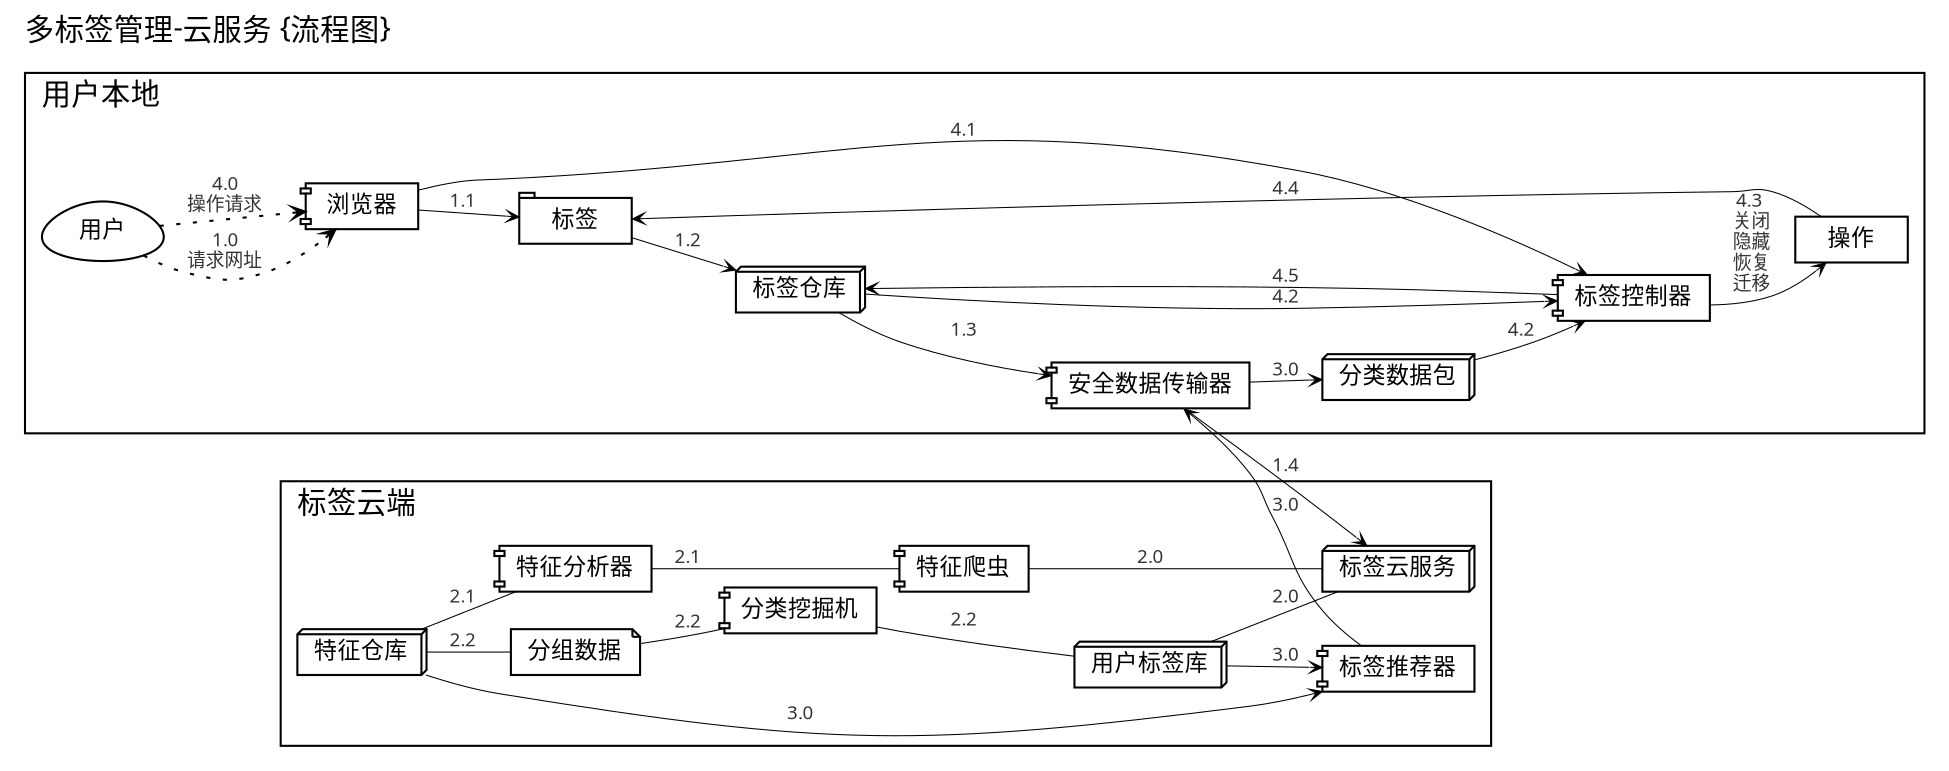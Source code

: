     /*生成命令:
$ dot -Tpng lb-multitab-cloud.dot -o lb-multitab-cloud.png
 -Tcmapx -o lb-crx-roles.map
    全局设定
    plaintext
{{{#!GraphViz dot
    */

digraph G4Lmultitab2cloud {
    /*全局设定*/
    graph [label="多标签管理-云服务 {流程图}"
        ,fontsize=14.0
        ,fontname="WenQuanYi Micro Hei"
        ,labeljust="l",labelloc="t",center=1
        ,ranksep=0.3,center=1,ratio=compress
        ,rankdir=LR
        ];

    node[fontsize=11.0,height=0.3
        ,fontname="WenQuanYi Micro Hei"
        ,shape=component 
        ];

    edge [fontsize=9.0,fontcolor="#333333"
        ,fontname="WenQuanYi Micro Hei"
        ,arrowsize=0.6,arrowhead=vee,arrowtail=none
        ,style="setlinewidth(0.5)"
        ];
/*
    src [label="源码",shape=ellipse,style="filled,dashed,setlinewidth(5)"
        ,color="#333333",fillcolor=dimgray
        ,URL="http://code.google.com/p/zoomquiet/source/browse/dot/obp/csdndr1-km.dot?repo=tangle"];
    /*图元声明
    start       [label="流程开始/结束",shape=point];
    end         [label="",shape=doublecircle,fillcolor=red];

    box         [label="实体/对象",shape=box];
    ellipse     [label="行动/节点",shape=ellipse];
    egg         [label="用户/人物",shape=egg];
    plaintext   [label="状态/属性",shape=plaintext,fillcolor=whitesmoke];
    diamond     [label="判别",shape=diamond];
    note        [label="注释",shape=note];
    tab         [label="目录/模块",shape=tab];
    db          [label="数据库",shape=box3d];
    component   [label="主机/组件",shape=component];
  ,style="rounded,dotted"];
    url [label="网址",shape=note];
    act [label="操作",shape=note];
        close [label="关闭",shape=box];
        revert [label="恢复",shape=box];
        hide [label="隐藏",shape=box];
        trans [label="转移",shape=box];
*/
subgraph cluster_loc {
    label = "用户本地";
    USER [label="用户",shape=egg];
        acts [label="操作",shape=box];

    browser [label="浏览器"];

    TAB [label="标签",shape=tab];
        tabStore [label="标签仓库",shape=box3d];
    doTAB [label="标签控制器",shape=component];
        grpStore [label="分类数据包",shape=box3d];
    sender [label="安全数据传输器",shape=component];

    USER->browser  [label="1.0\n请求网址",style="dotted"];
    browser->TAB   [label="1.1"];
        TAB->tabStore [label="1.2"];
        tabStore->sender [label="1.3"];

    USER->browser [label="4.0\n操作请求",style="dotted"];
    browser->doTAB [label="4.1"];
        {grpStore tabStore}->doTAB [label="4.2"];
        doTAB->acts [label="4.3 \n关闭\n隐藏\n恢复\n迁移"];
        acts->TAB [label="4.4"];
        doTAB->tabStore[label="4.5"];


}

        sender->LBCsrv [label="1.4"];

subgraph cluster_LBC {
    label = "标签云端";
    LBCsrv [label="标签云服务",shape=box3d];
        grasper [label="特征爬虫",shape=component];
        analyser [label="特征分析器",shape=component];
    tagDB [label="特征仓库",shape=box3d];
    reTAB [label="分类挖掘机",shape=component];
        groups [label="分组数据",shape=note];
    commTAB [label="标签推荐器",shape=component];

    usrTAB  [label="用户标签库",shape=box3d];

    {grasper usrTAB}->LBCsrv [label="2.0",arrowhead=none,arrowtail=vee];
        tagDB->analyser->grasper [label="2.1",arrowhead=none,arrowtail=vee];
        tagDB->groups->reTAB->usrTAB [label="2.2",arrowhead=none,arrowtail=vee];

    {usrTAB tagDB}->commTAB->sender->grpStore [label="3.0"];

}


    /*图例关系
    */

/*
    { rank=same; AC    srvAC; }
    AC[label="认证准备",shape=plaintext];
    COMM[label="推荐阶段",shape=plaintext];
    DONE[label="完成阶段",shape=plaintext];
    AC->COMM->DONE;

*/
    edge [style=invis];

}

